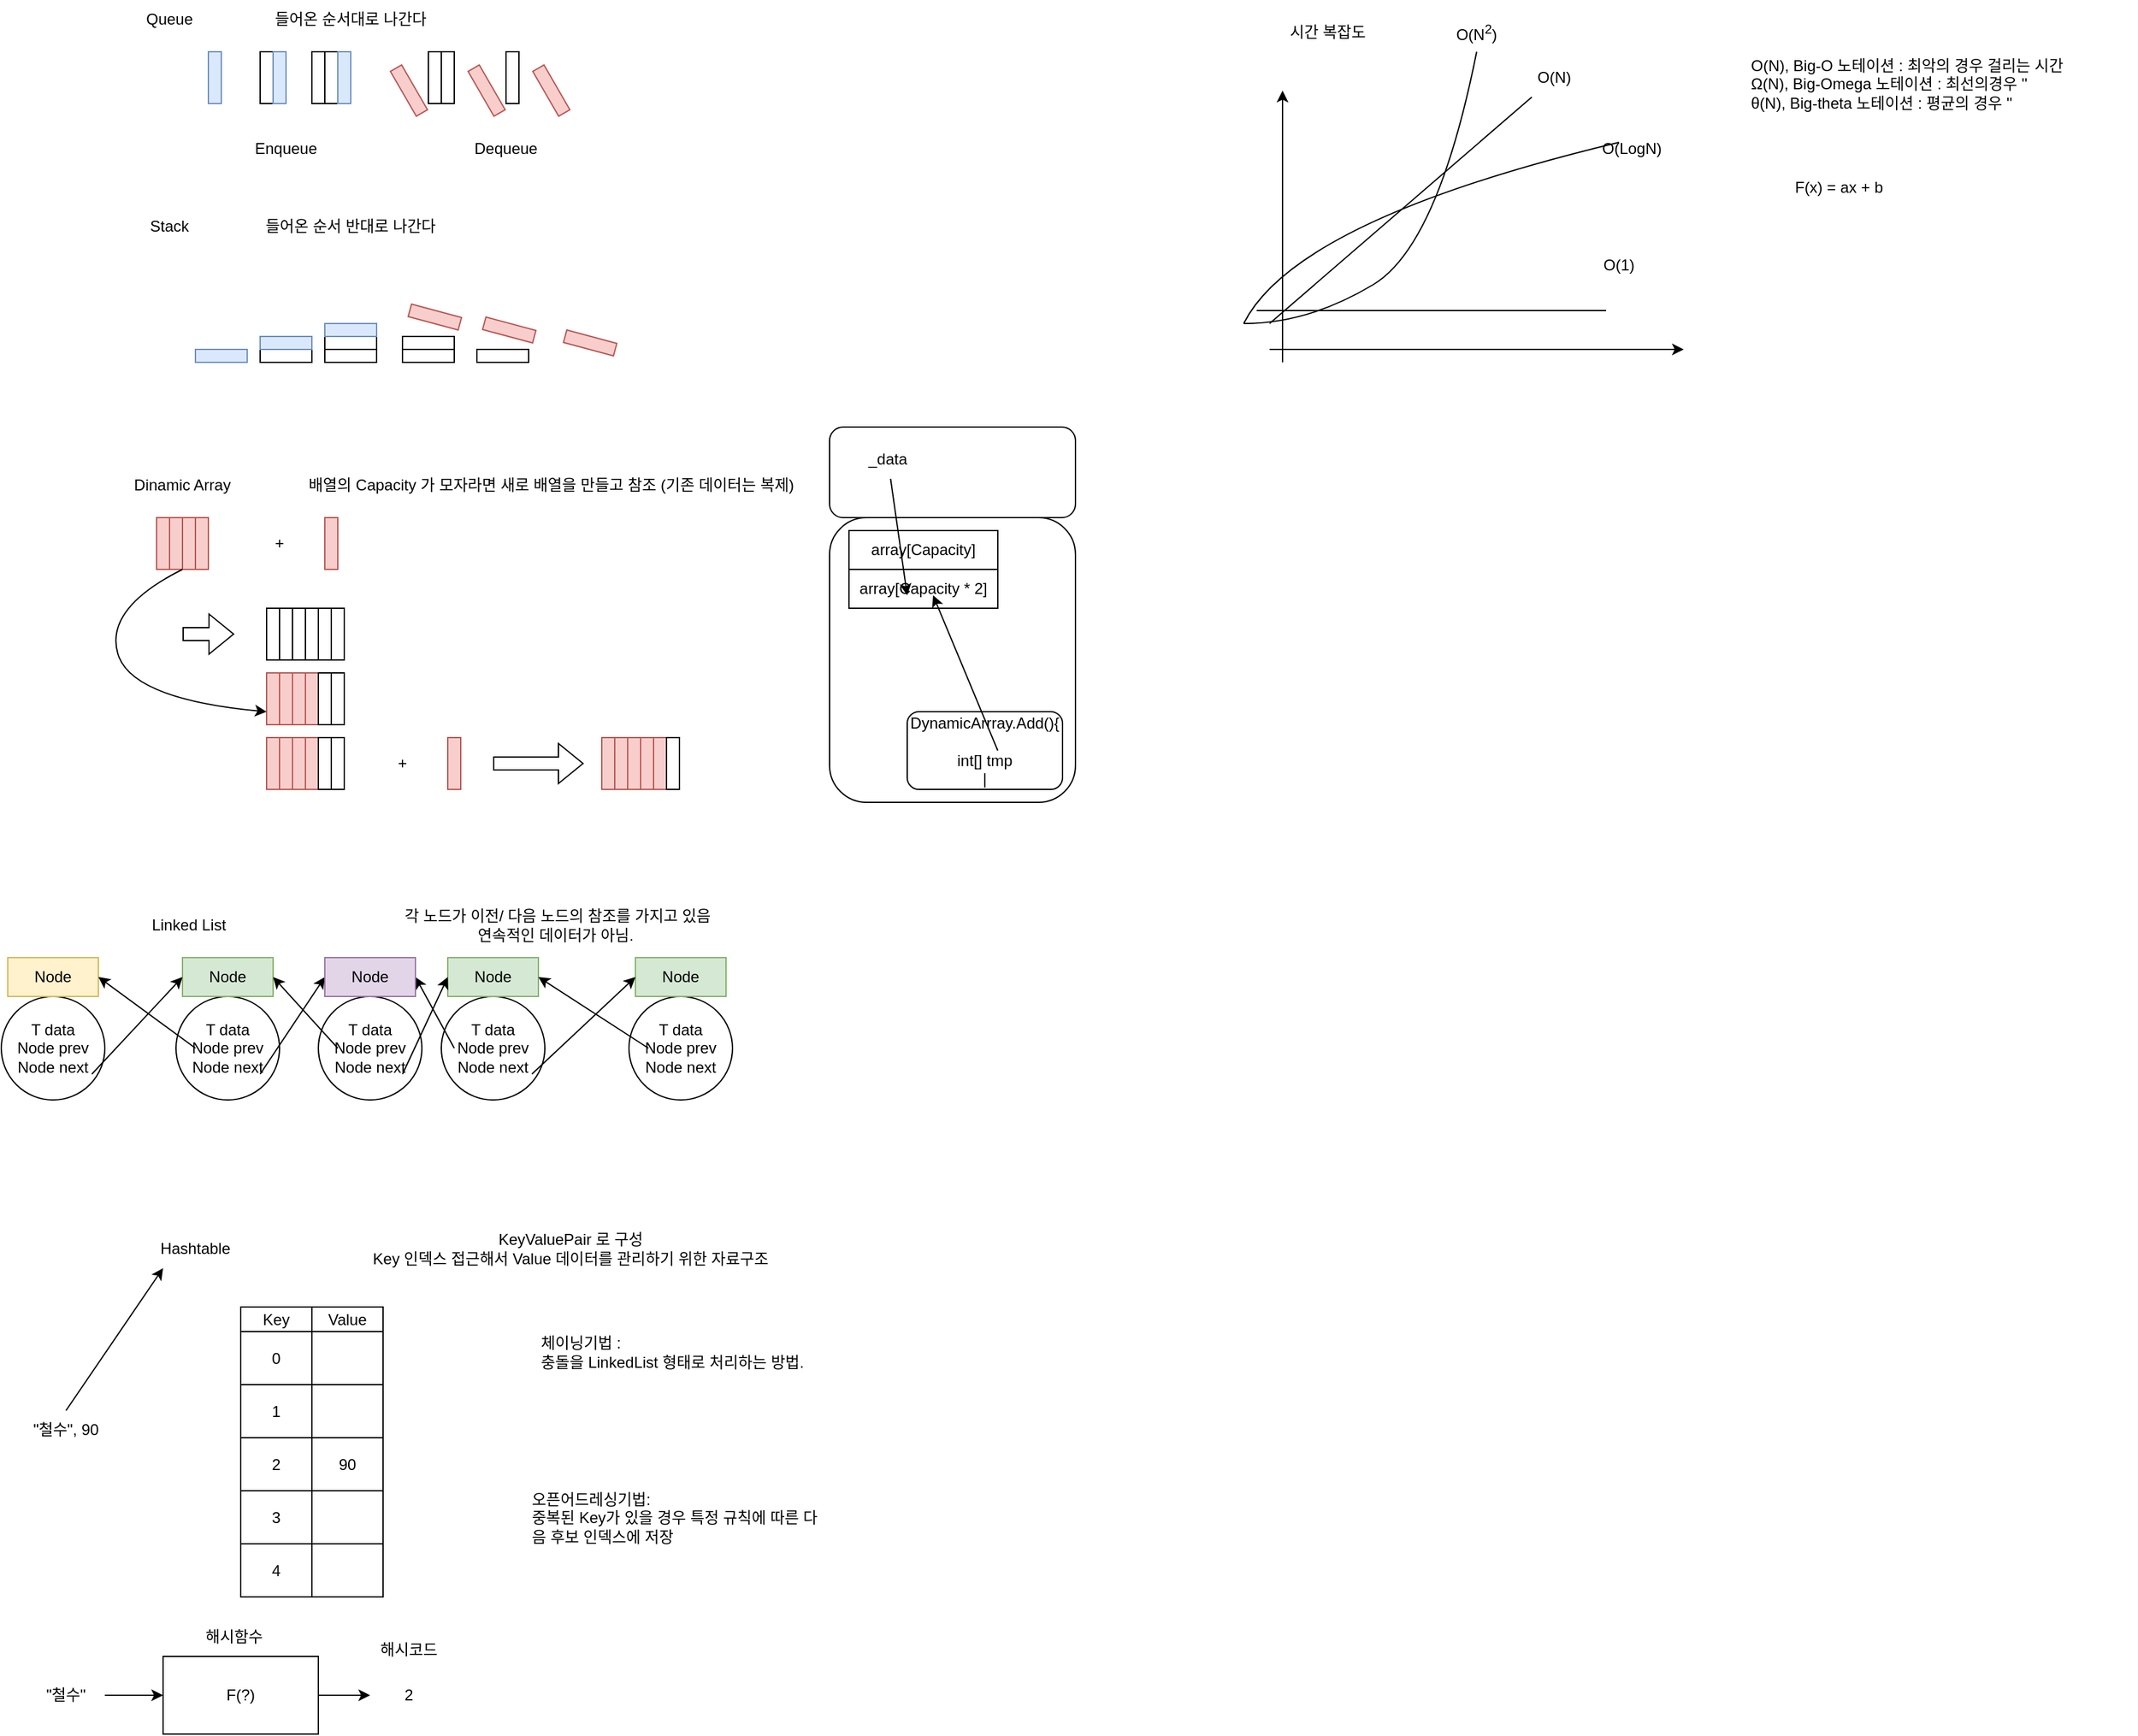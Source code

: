 <mxfile version="20.2.3" type="device"><diagram id="pZNja7qR88e2CWX6k8NI" name="페이지-1"><mxGraphModel dx="1865" dy="579" grid="1" gridSize="10" guides="1" tooltips="1" connect="1" arrows="1" fold="1" page="1" pageScale="1" pageWidth="827" pageHeight="1169" math="0" shadow="0"><root><mxCell id="0"/><mxCell id="1" parent="0"/><mxCell id="w8du2yBFXlJh64FfFCe2-1" value="" style="rounded=0;whiteSpace=wrap;html=1;fillColor=#dae8fc;strokeColor=#6c8ebf;" vertex="1" parent="1"><mxGeometry x="80" y="40" width="10" height="40" as="geometry"/></mxCell><mxCell id="w8du2yBFXlJh64FfFCe2-2" value="" style="rounded=0;whiteSpace=wrap;html=1;" vertex="1" parent="1"><mxGeometry x="120" y="40" width="10" height="40" as="geometry"/></mxCell><mxCell id="w8du2yBFXlJh64FfFCe2-3" value="" style="rounded=0;whiteSpace=wrap;html=1;fillColor=#dae8fc;strokeColor=#6c8ebf;" vertex="1" parent="1"><mxGeometry x="130" y="40" width="10" height="40" as="geometry"/></mxCell><mxCell id="w8du2yBFXlJh64FfFCe2-4" value="" style="rounded=0;whiteSpace=wrap;html=1;" vertex="1" parent="1"><mxGeometry x="160" y="40" width="10" height="40" as="geometry"/></mxCell><mxCell id="w8du2yBFXlJh64FfFCe2-5" value="" style="rounded=0;whiteSpace=wrap;html=1;" vertex="1" parent="1"><mxGeometry x="170" y="40" width="10" height="40" as="geometry"/></mxCell><mxCell id="w8du2yBFXlJh64FfFCe2-6" value="" style="rounded=0;whiteSpace=wrap;html=1;fillColor=#dae8fc;strokeColor=#6c8ebf;" vertex="1" parent="1"><mxGeometry x="180" y="40" width="10" height="40" as="geometry"/></mxCell><mxCell id="w8du2yBFXlJh64FfFCe2-7" value="Queue" style="text;html=1;strokeColor=none;fillColor=none;align=center;verticalAlign=middle;whiteSpace=wrap;rounded=0;" vertex="1" parent="1"><mxGeometry x="20" width="60" height="30" as="geometry"/></mxCell><mxCell id="w8du2yBFXlJh64FfFCe2-8" value="Enqueue" style="text;html=1;strokeColor=none;fillColor=none;align=center;verticalAlign=middle;whiteSpace=wrap;rounded=0;" vertex="1" parent="1"><mxGeometry x="110" y="100" width="60" height="30" as="geometry"/></mxCell><mxCell id="w8du2yBFXlJh64FfFCe2-9" value="Dequeue" style="text;html=1;strokeColor=none;fillColor=none;align=center;verticalAlign=middle;whiteSpace=wrap;rounded=0;" vertex="1" parent="1"><mxGeometry x="280" y="100" width="60" height="30" as="geometry"/></mxCell><mxCell id="w8du2yBFXlJh64FfFCe2-16" value="" style="rounded=0;whiteSpace=wrap;html=1;rotation=-30;fillColor=#f8cecc;strokeColor=#b85450;" vertex="1" parent="1"><mxGeometry x="230" y="50" width="10" height="40" as="geometry"/></mxCell><mxCell id="w8du2yBFXlJh64FfFCe2-17" value="" style="rounded=0;whiteSpace=wrap;html=1;" vertex="1" parent="1"><mxGeometry x="250" y="40" width="10" height="40" as="geometry"/></mxCell><mxCell id="w8du2yBFXlJh64FfFCe2-18" value="" style="rounded=0;whiteSpace=wrap;html=1;" vertex="1" parent="1"><mxGeometry x="260" y="40" width="10" height="40" as="geometry"/></mxCell><mxCell id="w8du2yBFXlJh64FfFCe2-21" value="" style="rounded=0;whiteSpace=wrap;html=1;" vertex="1" parent="1"><mxGeometry x="310" y="40" width="10" height="40" as="geometry"/></mxCell><mxCell id="w8du2yBFXlJh64FfFCe2-22" value="" style="rounded=0;whiteSpace=wrap;html=1;rotation=-30;fillColor=#f8cecc;strokeColor=#b85450;" vertex="1" parent="1"><mxGeometry x="290" y="50" width="10" height="40" as="geometry"/></mxCell><mxCell id="w8du2yBFXlJh64FfFCe2-23" value="" style="rounded=0;whiteSpace=wrap;html=1;rotation=-30;fillColor=#f8cecc;strokeColor=#b85450;" vertex="1" parent="1"><mxGeometry x="340" y="50" width="10" height="40" as="geometry"/></mxCell><mxCell id="w8du2yBFXlJh64FfFCe2-24" value="들어온 순서대로 나간다" style="text;html=1;strokeColor=none;fillColor=none;align=center;verticalAlign=middle;whiteSpace=wrap;rounded=0;" vertex="1" parent="1"><mxGeometry x="90" width="200" height="30" as="geometry"/></mxCell><mxCell id="w8du2yBFXlJh64FfFCe2-26" value="Stack" style="text;html=1;strokeColor=none;fillColor=none;align=center;verticalAlign=middle;whiteSpace=wrap;rounded=0;" vertex="1" parent="1"><mxGeometry x="20" y="160" width="60" height="30" as="geometry"/></mxCell><mxCell id="w8du2yBFXlJh64FfFCe2-27" value="들어온 순서 반대로 나간다" style="text;html=1;strokeColor=none;fillColor=none;align=center;verticalAlign=middle;whiteSpace=wrap;rounded=0;" vertex="1" parent="1"><mxGeometry x="90" y="160" width="200" height="30" as="geometry"/></mxCell><mxCell id="w8du2yBFXlJh64FfFCe2-28" value="" style="rounded=0;whiteSpace=wrap;html=1;fillColor=#dae8fc;strokeColor=#6c8ebf;" vertex="1" parent="1"><mxGeometry x="70" y="270" width="40" height="10" as="geometry"/></mxCell><mxCell id="w8du2yBFXlJh64FfFCe2-29" value="" style="rounded=0;whiteSpace=wrap;html=1;" vertex="1" parent="1"><mxGeometry x="120" y="270" width="40" height="10" as="geometry"/></mxCell><mxCell id="w8du2yBFXlJh64FfFCe2-30" value="" style="rounded=0;whiteSpace=wrap;html=1;fillColor=#dae8fc;strokeColor=#6c8ebf;" vertex="1" parent="1"><mxGeometry x="120" y="260" width="40" height="10" as="geometry"/></mxCell><mxCell id="w8du2yBFXlJh64FfFCe2-32" value="" style="rounded=0;whiteSpace=wrap;html=1;" vertex="1" parent="1"><mxGeometry x="170" y="270" width="40" height="10" as="geometry"/></mxCell><mxCell id="w8du2yBFXlJh64FfFCe2-33" value="" style="rounded=0;whiteSpace=wrap;html=1;" vertex="1" parent="1"><mxGeometry x="170" y="260" width="40" height="10" as="geometry"/></mxCell><mxCell id="w8du2yBFXlJh64FfFCe2-34" value="" style="rounded=0;whiteSpace=wrap;html=1;fillColor=#dae8fc;strokeColor=#6c8ebf;" vertex="1" parent="1"><mxGeometry x="170" y="250" width="40" height="10" as="geometry"/></mxCell><mxCell id="w8du2yBFXlJh64FfFCe2-35" value="" style="rounded=0;whiteSpace=wrap;html=1;" vertex="1" parent="1"><mxGeometry x="230" y="270" width="40" height="10" as="geometry"/></mxCell><mxCell id="w8du2yBFXlJh64FfFCe2-36" value="" style="rounded=0;whiteSpace=wrap;html=1;" vertex="1" parent="1"><mxGeometry x="230" y="260" width="40" height="10" as="geometry"/></mxCell><mxCell id="w8du2yBFXlJh64FfFCe2-37" value="" style="rounded=0;whiteSpace=wrap;html=1;fillColor=#f8cecc;strokeColor=#b85450;rotation=15;" vertex="1" parent="1"><mxGeometry x="235" y="240" width="40" height="10" as="geometry"/></mxCell><mxCell id="w8du2yBFXlJh64FfFCe2-38" value="" style="rounded=0;whiteSpace=wrap;html=1;" vertex="1" parent="1"><mxGeometry x="287.5" y="270" width="40" height="10" as="geometry"/></mxCell><mxCell id="w8du2yBFXlJh64FfFCe2-39" value="" style="rounded=0;whiteSpace=wrap;html=1;fillColor=#f8cecc;strokeColor=#b85450;rotation=15;" vertex="1" parent="1"><mxGeometry x="292.5" y="250" width="40" height="10" as="geometry"/></mxCell><mxCell id="w8du2yBFXlJh64FfFCe2-41" value="" style="rounded=0;whiteSpace=wrap;html=1;fillColor=#f8cecc;strokeColor=#b85450;rotation=15;" vertex="1" parent="1"><mxGeometry x="355" y="260" width="40" height="10" as="geometry"/></mxCell><mxCell id="w8du2yBFXlJh64FfFCe2-42" value="Dinamic Array" style="text;html=1;strokeColor=none;fillColor=none;align=center;verticalAlign=middle;whiteSpace=wrap;rounded=0;" vertex="1" parent="1"><mxGeometry x="10" y="360" width="100" height="30" as="geometry"/></mxCell><mxCell id="w8du2yBFXlJh64FfFCe2-43" value="배열의 Capacity 가 모자라면 새로 배열을 만들고 참조 (기존 데이터는 복제)" style="text;html=1;strokeColor=none;fillColor=none;align=center;verticalAlign=middle;whiteSpace=wrap;rounded=0;" vertex="1" parent="1"><mxGeometry x="120" y="360" width="450" height="30" as="geometry"/></mxCell><mxCell id="w8du2yBFXlJh64FfFCe2-44" value="" style="rounded=0;whiteSpace=wrap;html=1;fillColor=#f8cecc;strokeColor=#b85450;" vertex="1" parent="1"><mxGeometry x="40" y="400" width="10" height="40" as="geometry"/></mxCell><mxCell id="w8du2yBFXlJh64FfFCe2-45" value="" style="rounded=0;whiteSpace=wrap;html=1;fillColor=#f8cecc;strokeColor=#b85450;" vertex="1" parent="1"><mxGeometry x="50" y="400" width="10" height="40" as="geometry"/></mxCell><mxCell id="w8du2yBFXlJh64FfFCe2-46" value="" style="rounded=0;whiteSpace=wrap;html=1;fillColor=#f8cecc;strokeColor=#b85450;" vertex="1" parent="1"><mxGeometry x="60" y="400" width="10" height="40" as="geometry"/></mxCell><mxCell id="w8du2yBFXlJh64FfFCe2-47" value="" style="rounded=0;whiteSpace=wrap;html=1;fillColor=#f8cecc;strokeColor=#b85450;" vertex="1" parent="1"><mxGeometry x="70" y="400" width="10" height="40" as="geometry"/></mxCell><mxCell id="w8du2yBFXlJh64FfFCe2-48" value="+" style="text;html=1;strokeColor=none;fillColor=none;align=center;verticalAlign=middle;whiteSpace=wrap;rounded=0;" vertex="1" parent="1"><mxGeometry x="105" y="405" width="60" height="30" as="geometry"/></mxCell><mxCell id="w8du2yBFXlJh64FfFCe2-49" value="" style="rounded=0;whiteSpace=wrap;html=1;fillColor=#f8cecc;strokeColor=#b85450;" vertex="1" parent="1"><mxGeometry x="170" y="400" width="10" height="40" as="geometry"/></mxCell><mxCell id="w8du2yBFXlJh64FfFCe2-50" value="" style="shape=flexArrow;endArrow=classic;html=1;rounded=0;" edge="1" parent="1"><mxGeometry width="50" height="50" relative="1" as="geometry"><mxPoint x="60" y="490" as="sourcePoint"/><mxPoint x="100" y="490" as="targetPoint"/></mxGeometry></mxCell><mxCell id="w8du2yBFXlJh64FfFCe2-51" value="" style="rounded=0;whiteSpace=wrap;html=1;" vertex="1" parent="1"><mxGeometry x="125" y="470" width="10" height="40" as="geometry"/></mxCell><mxCell id="w8du2yBFXlJh64FfFCe2-52" value="" style="rounded=0;whiteSpace=wrap;html=1;" vertex="1" parent="1"><mxGeometry x="135" y="470" width="10" height="40" as="geometry"/></mxCell><mxCell id="w8du2yBFXlJh64FfFCe2-53" value="" style="rounded=0;whiteSpace=wrap;html=1;" vertex="1" parent="1"><mxGeometry x="145" y="470" width="10" height="40" as="geometry"/></mxCell><mxCell id="w8du2yBFXlJh64FfFCe2-54" value="" style="rounded=0;whiteSpace=wrap;html=1;" vertex="1" parent="1"><mxGeometry x="155" y="470" width="10" height="40" as="geometry"/></mxCell><mxCell id="w8du2yBFXlJh64FfFCe2-55" value="" style="rounded=0;whiteSpace=wrap;html=1;" vertex="1" parent="1"><mxGeometry x="165" y="470" width="10" height="40" as="geometry"/></mxCell><mxCell id="w8du2yBFXlJh64FfFCe2-56" value="" style="rounded=0;whiteSpace=wrap;html=1;" vertex="1" parent="1"><mxGeometry x="175" y="470" width="10" height="40" as="geometry"/></mxCell><mxCell id="w8du2yBFXlJh64FfFCe2-57" value="" style="rounded=0;whiteSpace=wrap;html=1;fillColor=#f8cecc;strokeColor=#b85450;" vertex="1" parent="1"><mxGeometry x="125" y="520" width="10" height="40" as="geometry"/></mxCell><mxCell id="w8du2yBFXlJh64FfFCe2-58" value="" style="rounded=0;whiteSpace=wrap;html=1;fillColor=#f8cecc;strokeColor=#b85450;" vertex="1" parent="1"><mxGeometry x="135" y="520" width="10" height="40" as="geometry"/></mxCell><mxCell id="w8du2yBFXlJh64FfFCe2-59" value="" style="rounded=0;whiteSpace=wrap;html=1;fillColor=#f8cecc;strokeColor=#b85450;" vertex="1" parent="1"><mxGeometry x="145" y="520" width="10" height="40" as="geometry"/></mxCell><mxCell id="w8du2yBFXlJh64FfFCe2-60" value="" style="rounded=0;whiteSpace=wrap;html=1;fillColor=#f8cecc;strokeColor=#b85450;" vertex="1" parent="1"><mxGeometry x="155" y="520" width="10" height="40" as="geometry"/></mxCell><mxCell id="w8du2yBFXlJh64FfFCe2-61" value="" style="rounded=0;whiteSpace=wrap;html=1;" vertex="1" parent="1"><mxGeometry x="165" y="520" width="10" height="40" as="geometry"/></mxCell><mxCell id="w8du2yBFXlJh64FfFCe2-62" value="" style="rounded=0;whiteSpace=wrap;html=1;" vertex="1" parent="1"><mxGeometry x="175" y="520" width="10" height="40" as="geometry"/></mxCell><mxCell id="w8du2yBFXlJh64FfFCe2-63" value="" style="curved=1;endArrow=classic;html=1;rounded=0;exitX=0;exitY=1;exitDx=0;exitDy=0;entryX=0;entryY=0.75;entryDx=0;entryDy=0;" edge="1" parent="1" source="w8du2yBFXlJh64FfFCe2-46" target="w8du2yBFXlJh64FfFCe2-57"><mxGeometry width="50" height="50" relative="1" as="geometry"><mxPoint x="380" y="450" as="sourcePoint"/><mxPoint x="430" y="400" as="targetPoint"/><Array as="points"><mxPoint y="470"/><mxPoint x="20" y="540"/></Array></mxGeometry></mxCell><mxCell id="w8du2yBFXlJh64FfFCe2-64" value="" style="rounded=0;whiteSpace=wrap;html=1;fillColor=#f8cecc;strokeColor=#b85450;" vertex="1" parent="1"><mxGeometry x="125" y="570" width="10" height="40" as="geometry"/></mxCell><mxCell id="w8du2yBFXlJh64FfFCe2-65" value="" style="rounded=0;whiteSpace=wrap;html=1;fillColor=#f8cecc;strokeColor=#b85450;" vertex="1" parent="1"><mxGeometry x="135" y="570" width="10" height="40" as="geometry"/></mxCell><mxCell id="w8du2yBFXlJh64FfFCe2-66" value="" style="rounded=0;whiteSpace=wrap;html=1;fillColor=#f8cecc;strokeColor=#b85450;" vertex="1" parent="1"><mxGeometry x="145" y="570" width="10" height="40" as="geometry"/></mxCell><mxCell id="w8du2yBFXlJh64FfFCe2-67" value="" style="rounded=0;whiteSpace=wrap;html=1;fillColor=#f8cecc;strokeColor=#b85450;" vertex="1" parent="1"><mxGeometry x="155" y="570" width="10" height="40" as="geometry"/></mxCell><mxCell id="w8du2yBFXlJh64FfFCe2-68" value="" style="rounded=0;whiteSpace=wrap;html=1;" vertex="1" parent="1"><mxGeometry x="165" y="570" width="10" height="40" as="geometry"/></mxCell><mxCell id="w8du2yBFXlJh64FfFCe2-69" value="" style="rounded=0;whiteSpace=wrap;html=1;" vertex="1" parent="1"><mxGeometry x="175" y="570" width="10" height="40" as="geometry"/></mxCell><mxCell id="w8du2yBFXlJh64FfFCe2-71" value="+" style="text;html=1;strokeColor=none;fillColor=none;align=center;verticalAlign=middle;whiteSpace=wrap;rounded=0;" vertex="1" parent="1"><mxGeometry x="200" y="575" width="60" height="30" as="geometry"/></mxCell><mxCell id="w8du2yBFXlJh64FfFCe2-72" value="" style="rounded=0;whiteSpace=wrap;html=1;fillColor=#f8cecc;strokeColor=#b85450;" vertex="1" parent="1"><mxGeometry x="265" y="570" width="10" height="40" as="geometry"/></mxCell><mxCell id="w8du2yBFXlJh64FfFCe2-74" value="" style="shape=flexArrow;endArrow=classic;html=1;rounded=0;" edge="1" parent="1"><mxGeometry width="50" height="50" relative="1" as="geometry"><mxPoint x="300" y="590" as="sourcePoint"/><mxPoint x="370" y="590" as="targetPoint"/></mxGeometry></mxCell><mxCell id="w8du2yBFXlJh64FfFCe2-75" value="" style="rounded=0;whiteSpace=wrap;html=1;fillColor=#f8cecc;strokeColor=#b85450;" vertex="1" parent="1"><mxGeometry x="384" y="570" width="10" height="40" as="geometry"/></mxCell><mxCell id="w8du2yBFXlJh64FfFCe2-76" value="" style="rounded=0;whiteSpace=wrap;html=1;fillColor=#f8cecc;strokeColor=#b85450;" vertex="1" parent="1"><mxGeometry x="394" y="570" width="10" height="40" as="geometry"/></mxCell><mxCell id="w8du2yBFXlJh64FfFCe2-77" value="" style="rounded=0;whiteSpace=wrap;html=1;fillColor=#f8cecc;strokeColor=#b85450;" vertex="1" parent="1"><mxGeometry x="404" y="570" width="10" height="40" as="geometry"/></mxCell><mxCell id="w8du2yBFXlJh64FfFCe2-78" value="" style="rounded=0;whiteSpace=wrap;html=1;fillColor=#f8cecc;strokeColor=#b85450;" vertex="1" parent="1"><mxGeometry x="414" y="570" width="10" height="40" as="geometry"/></mxCell><mxCell id="w8du2yBFXlJh64FfFCe2-79" value="" style="rounded=0;whiteSpace=wrap;html=1;fillColor=#f8cecc;strokeColor=#b85450;" vertex="1" parent="1"><mxGeometry x="424" y="570" width="10" height="40" as="geometry"/></mxCell><mxCell id="w8du2yBFXlJh64FfFCe2-80" value="" style="rounded=0;whiteSpace=wrap;html=1;" vertex="1" parent="1"><mxGeometry x="434" y="570" width="10" height="40" as="geometry"/></mxCell><mxCell id="w8du2yBFXlJh64FfFCe2-81" value="Linked List" style="text;html=1;strokeColor=none;fillColor=none;align=center;verticalAlign=middle;whiteSpace=wrap;rounded=0;" vertex="1" parent="1"><mxGeometry x="15" y="700" width="100" height="30" as="geometry"/></mxCell><mxCell id="w8du2yBFXlJh64FfFCe2-82" value="각 노드가 이전/ 다음 노드의 참조를 가지고 있음&lt;br&gt;연속적인 데이터가 아님.&amp;nbsp;" style="text;html=1;strokeColor=none;fillColor=none;align=center;verticalAlign=middle;whiteSpace=wrap;rounded=0;" vertex="1" parent="1"><mxGeometry x="125" y="700" width="450" height="30" as="geometry"/></mxCell><mxCell id="w8du2yBFXlJh64FfFCe2-83" value="T data&lt;br&gt;Node prev&lt;br&gt;Node next" style="ellipse;whiteSpace=wrap;html=1;aspect=fixed;" vertex="1" parent="1"><mxGeometry x="55" y="770" width="80" height="80" as="geometry"/></mxCell><mxCell id="w8du2yBFXlJh64FfFCe2-84" value="Node" style="rounded=0;whiteSpace=wrap;html=1;fillColor=#d5e8d4;strokeColor=#82b366;" vertex="1" parent="1"><mxGeometry x="60" y="740" width="70" height="30" as="geometry"/></mxCell><mxCell id="w8du2yBFXlJh64FfFCe2-85" value="T data&lt;br&gt;Node prev&lt;br&gt;Node next" style="ellipse;whiteSpace=wrap;html=1;aspect=fixed;" vertex="1" parent="1"><mxGeometry x="260" y="770" width="80" height="80" as="geometry"/></mxCell><mxCell id="w8du2yBFXlJh64FfFCe2-86" value="Node" style="rounded=0;whiteSpace=wrap;html=1;fillColor=#d5e8d4;strokeColor=#82b366;" vertex="1" parent="1"><mxGeometry x="265" y="740" width="70" height="30" as="geometry"/></mxCell><mxCell id="w8du2yBFXlJh64FfFCe2-87" value="T data&lt;br&gt;Node prev&lt;br&gt;Node next" style="ellipse;whiteSpace=wrap;html=1;aspect=fixed;" vertex="1" parent="1"><mxGeometry x="405" y="770" width="80" height="80" as="geometry"/></mxCell><mxCell id="w8du2yBFXlJh64FfFCe2-88" value="Node" style="rounded=0;whiteSpace=wrap;html=1;fillColor=#d5e8d4;strokeColor=#82b366;" vertex="1" parent="1"><mxGeometry x="410" y="740" width="70" height="30" as="geometry"/></mxCell><mxCell id="w8du2yBFXlJh64FfFCe2-89" value="" style="endArrow=classic;html=1;rounded=0;exitX=0.813;exitY=0.75;exitDx=0;exitDy=0;exitPerimeter=0;entryX=0;entryY=0.5;entryDx=0;entryDy=0;" edge="1" parent="1" source="w8du2yBFXlJh64FfFCe2-83" target="w8du2yBFXlJh64FfFCe2-133"><mxGeometry width="50" height="50" relative="1" as="geometry"><mxPoint x="390" y="830" as="sourcePoint"/><mxPoint x="440" y="780" as="targetPoint"/></mxGeometry></mxCell><mxCell id="w8du2yBFXlJh64FfFCe2-90" value="" style="endArrow=classic;html=1;rounded=0;exitX=0.125;exitY=0.5;exitDx=0;exitDy=0;exitPerimeter=0;entryX=1;entryY=0.5;entryDx=0;entryDy=0;" edge="1" parent="1" source="w8du2yBFXlJh64FfFCe2-85" target="w8du2yBFXlJh64FfFCe2-133"><mxGeometry width="50" height="50" relative="1" as="geometry"><mxPoint x="130.04" y="840" as="sourcePoint"/><mxPoint x="205" y="765" as="targetPoint"/></mxGeometry></mxCell><mxCell id="w8du2yBFXlJh64FfFCe2-91" value="" style="endArrow=classic;html=1;rounded=0;exitX=0.188;exitY=0.5;exitDx=0;exitDy=0;exitPerimeter=0;entryX=1;entryY=0.5;entryDx=0;entryDy=0;" edge="1" parent="1" source="w8du2yBFXlJh64FfFCe2-87" target="w8du2yBFXlJh64FfFCe2-86"><mxGeometry width="50" height="50" relative="1" as="geometry"><mxPoint x="280" y="820" as="sourcePoint"/><mxPoint x="210" y="765" as="targetPoint"/></mxGeometry></mxCell><mxCell id="w8du2yBFXlJh64FfFCe2-92" value="" style="endArrow=classic;html=1;rounded=0;exitX=0.875;exitY=0.75;exitDx=0;exitDy=0;exitPerimeter=0;entryX=0;entryY=0.5;entryDx=0;entryDy=0;" edge="1" parent="1" source="w8du2yBFXlJh64FfFCe2-85" target="w8du2yBFXlJh64FfFCe2-88"><mxGeometry width="50" height="50" relative="1" as="geometry"><mxPoint x="200.04" y="840" as="sourcePoint"/><mxPoint x="275" y="765" as="targetPoint"/></mxGeometry></mxCell><mxCell id="w8du2yBFXlJh64FfFCe2-93" value="Hashtable" style="text;html=1;strokeColor=none;fillColor=none;align=center;verticalAlign=middle;whiteSpace=wrap;rounded=0;" vertex="1" parent="1"><mxGeometry x="20" y="950" width="100" height="30" as="geometry"/></mxCell><mxCell id="w8du2yBFXlJh64FfFCe2-94" value="KeyValuePair 로 구성&lt;br&gt;Key 인덱스 접근해서 Value 데이터를 관리하기 위한 자료구조" style="text;html=1;strokeColor=none;fillColor=none;align=center;verticalAlign=middle;whiteSpace=wrap;rounded=0;" vertex="1" parent="1"><mxGeometry x="135" y="950" width="450" height="30" as="geometry"/></mxCell><mxCell id="w8du2yBFXlJh64FfFCe2-95" value="0" style="rounded=0;whiteSpace=wrap;html=1;" vertex="1" parent="1"><mxGeometry x="105" y="1029" width="55" height="41" as="geometry"/></mxCell><mxCell id="w8du2yBFXlJh64FfFCe2-96" value="" style="rounded=0;whiteSpace=wrap;html=1;" vertex="1" parent="1"><mxGeometry x="160" y="1029" width="55" height="41" as="geometry"/></mxCell><mxCell id="w8du2yBFXlJh64FfFCe2-97" value="Key" style="rounded=0;whiteSpace=wrap;html=1;" vertex="1" parent="1"><mxGeometry x="105" y="1010" width="55" height="19" as="geometry"/></mxCell><mxCell id="w8du2yBFXlJh64FfFCe2-98" value="Value" style="rounded=0;whiteSpace=wrap;html=1;" vertex="1" parent="1"><mxGeometry x="160" y="1010" width="55" height="19" as="geometry"/></mxCell><mxCell id="w8du2yBFXlJh64FfFCe2-100" value="1" style="rounded=0;whiteSpace=wrap;html=1;" vertex="1" parent="1"><mxGeometry x="105" y="1070" width="55" height="41" as="geometry"/></mxCell><mxCell id="w8du2yBFXlJh64FfFCe2-101" value="" style="rounded=0;whiteSpace=wrap;html=1;" vertex="1" parent="1"><mxGeometry x="160" y="1070" width="55" height="41" as="geometry"/></mxCell><mxCell id="w8du2yBFXlJh64FfFCe2-102" value="2" style="rounded=0;whiteSpace=wrap;html=1;" vertex="1" parent="1"><mxGeometry x="105" y="1111" width="55" height="41" as="geometry"/></mxCell><mxCell id="w8du2yBFXlJh64FfFCe2-103" value="90" style="rounded=0;whiteSpace=wrap;html=1;" vertex="1" parent="1"><mxGeometry x="160" y="1111" width="55" height="41" as="geometry"/></mxCell><mxCell id="w8du2yBFXlJh64FfFCe2-104" value="3" style="rounded=0;whiteSpace=wrap;html=1;" vertex="1" parent="1"><mxGeometry x="105" y="1152" width="55" height="41" as="geometry"/></mxCell><mxCell id="w8du2yBFXlJh64FfFCe2-105" value="" style="rounded=0;whiteSpace=wrap;html=1;" vertex="1" parent="1"><mxGeometry x="160" y="1152" width="55" height="41" as="geometry"/></mxCell><mxCell id="w8du2yBFXlJh64FfFCe2-106" value="4" style="rounded=0;whiteSpace=wrap;html=1;" vertex="1" parent="1"><mxGeometry x="105" y="1193" width="55" height="41" as="geometry"/></mxCell><mxCell id="w8du2yBFXlJh64FfFCe2-107" value="" style="rounded=0;whiteSpace=wrap;html=1;" vertex="1" parent="1"><mxGeometry x="160" y="1193" width="55" height="41" as="geometry"/></mxCell><mxCell id="w8du2yBFXlJh64FfFCe2-108" value="&quot;철수&quot;, 90" style="text;html=1;strokeColor=none;fillColor=none;align=center;verticalAlign=middle;whiteSpace=wrap;rounded=0;" vertex="1" parent="1"><mxGeometry x="-60" y="1090" width="60" height="30" as="geometry"/></mxCell><mxCell id="w8du2yBFXlJh64FfFCe2-112" value="" style="endArrow=classic;html=1;rounded=0;exitX=0.5;exitY=0;exitDx=0;exitDy=0;entryX=0.25;entryY=1;entryDx=0;entryDy=0;" edge="1" parent="1" source="w8du2yBFXlJh64FfFCe2-108" target="w8du2yBFXlJh64FfFCe2-93"><mxGeometry width="50" height="50" relative="1" as="geometry"><mxPoint x="360" y="1060" as="sourcePoint"/><mxPoint x="410" y="1010" as="targetPoint"/></mxGeometry></mxCell><mxCell id="w8du2yBFXlJh64FfFCe2-117" value="" style="edgeStyle=orthogonalEdgeStyle;rounded=0;orthogonalLoop=1;jettySize=auto;html=1;" edge="1" parent="1" source="w8du2yBFXlJh64FfFCe2-113" target="w8du2yBFXlJh64FfFCe2-116"><mxGeometry relative="1" as="geometry"/></mxCell><mxCell id="w8du2yBFXlJh64FfFCe2-113" value="F(?)" style="rounded=0;whiteSpace=wrap;html=1;" vertex="1" parent="1"><mxGeometry x="45" y="1280" width="120" height="60" as="geometry"/></mxCell><mxCell id="w8du2yBFXlJh64FfFCe2-115" value="" style="edgeStyle=orthogonalEdgeStyle;rounded=0;orthogonalLoop=1;jettySize=auto;html=1;" edge="1" parent="1" source="w8du2yBFXlJh64FfFCe2-114" target="w8du2yBFXlJh64FfFCe2-113"><mxGeometry relative="1" as="geometry"/></mxCell><mxCell id="w8du2yBFXlJh64FfFCe2-114" value="&quot;철수&quot;" style="text;html=1;strokeColor=none;fillColor=none;align=center;verticalAlign=middle;whiteSpace=wrap;rounded=0;" vertex="1" parent="1"><mxGeometry x="-60" y="1295" width="60" height="30" as="geometry"/></mxCell><mxCell id="w8du2yBFXlJh64FfFCe2-116" value="2" style="text;html=1;strokeColor=none;fillColor=none;align=center;verticalAlign=middle;whiteSpace=wrap;rounded=0;" vertex="1" parent="1"><mxGeometry x="205" y="1295" width="60" height="30" as="geometry"/></mxCell><mxCell id="w8du2yBFXlJh64FfFCe2-118" value="해시함수" style="text;html=1;strokeColor=none;fillColor=none;align=center;verticalAlign=middle;whiteSpace=wrap;rounded=0;" vertex="1" parent="1"><mxGeometry x="70" y="1250" width="60" height="30" as="geometry"/></mxCell><mxCell id="w8du2yBFXlJh64FfFCe2-119" value="해시코드" style="text;html=1;strokeColor=none;fillColor=none;align=center;verticalAlign=middle;whiteSpace=wrap;rounded=0;" vertex="1" parent="1"><mxGeometry x="205" y="1260" width="60" height="30" as="geometry"/></mxCell><mxCell id="w8du2yBFXlJh64FfFCe2-120" value="" style="rounded=1;whiteSpace=wrap;html=1;" vertex="1" parent="1"><mxGeometry x="560" y="400" width="190" height="220" as="geometry"/></mxCell><mxCell id="w8du2yBFXlJh64FfFCe2-121" value="array[Capacity]" style="rounded=0;whiteSpace=wrap;html=1;" vertex="1" parent="1"><mxGeometry x="575" y="410" width="115" height="30" as="geometry"/></mxCell><mxCell id="w8du2yBFXlJh64FfFCe2-122" value="DynamicArrray.Add(){&lt;br&gt;&lt;br&gt;int[] tmp&lt;br&gt;|" style="rounded=1;whiteSpace=wrap;html=1;" vertex="1" parent="1"><mxGeometry x="620" y="550" width="120" height="60" as="geometry"/></mxCell><mxCell id="w8du2yBFXlJh64FfFCe2-123" value="array[Capacity * 2]" style="rounded=0;whiteSpace=wrap;html=1;" vertex="1" parent="1"><mxGeometry x="575" y="440" width="115" height="30" as="geometry"/></mxCell><mxCell id="w8du2yBFXlJh64FfFCe2-124" value="" style="endArrow=classic;html=1;rounded=0;entryX=0.565;entryY=0.667;entryDx=0;entryDy=0;exitX=0.583;exitY=0.5;exitDx=0;exitDy=0;exitPerimeter=0;entryPerimeter=0;" edge="1" parent="1" source="w8du2yBFXlJh64FfFCe2-122" target="w8du2yBFXlJh64FfFCe2-123"><mxGeometry width="50" height="50" relative="1" as="geometry"><mxPoint x="670" y="630" as="sourcePoint"/><mxPoint x="720" y="580" as="targetPoint"/></mxGeometry></mxCell><mxCell id="w8du2yBFXlJh64FfFCe2-125" value="" style="rounded=1;whiteSpace=wrap;html=1;" vertex="1" parent="1"><mxGeometry x="560" y="330" width="190" height="70" as="geometry"/></mxCell><mxCell id="w8du2yBFXlJh64FfFCe2-126" value="_data" style="text;html=1;strokeColor=none;fillColor=none;align=center;verticalAlign=middle;whiteSpace=wrap;rounded=0;" vertex="1" parent="1"><mxGeometry x="575" y="340" width="60" height="30" as="geometry"/></mxCell><mxCell id="w8du2yBFXlJh64FfFCe2-127" value="" style="endArrow=classic;html=1;rounded=0;entryX=0.391;entryY=0.667;entryDx=0;entryDy=0;entryPerimeter=0;" edge="1" parent="1" source="w8du2yBFXlJh64FfFCe2-126" target="w8du2yBFXlJh64FfFCe2-123"><mxGeometry width="50" height="50" relative="1" as="geometry"><mxPoint x="670" y="600" as="sourcePoint"/><mxPoint x="720" y="550" as="targetPoint"/></mxGeometry></mxCell><mxCell id="w8du2yBFXlJh64FfFCe2-128" value="T data&lt;br&gt;Node prev&lt;br&gt;Node next" style="ellipse;whiteSpace=wrap;html=1;aspect=fixed;" vertex="1" parent="1"><mxGeometry x="-80" y="770" width="80" height="80" as="geometry"/></mxCell><mxCell id="w8du2yBFXlJh64FfFCe2-129" value="Node" style="rounded=0;whiteSpace=wrap;html=1;fillColor=#fff2cc;strokeColor=#d6b656;" vertex="1" parent="1"><mxGeometry x="-75" y="740" width="70" height="30" as="geometry"/></mxCell><mxCell id="w8du2yBFXlJh64FfFCe2-130" value="" style="endArrow=classic;html=1;rounded=0;exitX=0.875;exitY=0.75;exitDx=0;exitDy=0;exitPerimeter=0;entryX=0;entryY=0.5;entryDx=0;entryDy=0;" edge="1" parent="1" source="w8du2yBFXlJh64FfFCe2-128" target="w8du2yBFXlJh64FfFCe2-84"><mxGeometry width="50" height="50" relative="1" as="geometry"><mxPoint x="320" y="850" as="sourcePoint"/><mxPoint x="370" y="800" as="targetPoint"/></mxGeometry></mxCell><mxCell id="w8du2yBFXlJh64FfFCe2-131" value="" style="endArrow=classic;html=1;rounded=0;exitX=0.188;exitY=0.5;exitDx=0;exitDy=0;exitPerimeter=0;entryX=1;entryY=0.5;entryDx=0;entryDy=0;" edge="1" parent="1" source="w8du2yBFXlJh64FfFCe2-83" target="w8du2yBFXlJh64FfFCe2-129"><mxGeometry width="50" height="50" relative="1" as="geometry"><mxPoint x="320" y="850" as="sourcePoint"/><mxPoint x="370" y="800" as="targetPoint"/></mxGeometry></mxCell><mxCell id="w8du2yBFXlJh64FfFCe2-132" value="T data&lt;br&gt;Node prev&lt;br&gt;Node next" style="ellipse;whiteSpace=wrap;html=1;aspect=fixed;" vertex="1" parent="1"><mxGeometry x="165" y="770" width="80" height="80" as="geometry"/></mxCell><mxCell id="w8du2yBFXlJh64FfFCe2-133" value="Node" style="rounded=0;whiteSpace=wrap;html=1;fillColor=#e1d5e7;strokeColor=#9673a6;" vertex="1" parent="1"><mxGeometry x="170" y="740" width="70" height="30" as="geometry"/></mxCell><mxCell id="w8du2yBFXlJh64FfFCe2-134" value="" style="endArrow=classic;html=1;rounded=0;exitX=0.188;exitY=0.5;exitDx=0;exitDy=0;exitPerimeter=0;entryX=1;entryY=0.5;entryDx=0;entryDy=0;" edge="1" parent="1" source="w8du2yBFXlJh64FfFCe2-132" target="w8du2yBFXlJh64FfFCe2-84"><mxGeometry width="50" height="50" relative="1" as="geometry"><mxPoint x="320" y="920" as="sourcePoint"/><mxPoint x="370" y="870" as="targetPoint"/></mxGeometry></mxCell><mxCell id="w8du2yBFXlJh64FfFCe2-135" value="" style="endArrow=classic;html=1;rounded=0;exitX=0.813;exitY=0.75;exitDx=0;exitDy=0;exitPerimeter=0;entryX=0;entryY=0.5;entryDx=0;entryDy=0;" edge="1" parent="1" source="w8du2yBFXlJh64FfFCe2-132" target="w8du2yBFXlJh64FfFCe2-86"><mxGeometry width="50" height="50" relative="1" as="geometry"><mxPoint x="190.04" y="920" as="sourcePoint"/><mxPoint x="140" y="765" as="targetPoint"/></mxGeometry></mxCell><mxCell id="w8du2yBFXlJh64FfFCe2-137" value="체이닝기법 :&amp;nbsp;&lt;br&gt;&lt;div style=&quot;&quot;&gt;&lt;span style=&quot;background-color: initial;&quot;&gt;충돌을 LinkedList 형태로 처리하는 방법.&lt;/span&gt;&lt;/div&gt;" style="text;html=1;strokeColor=none;fillColor=none;align=left;verticalAlign=middle;whiteSpace=wrap;rounded=0;" vertex="1" parent="1"><mxGeometry x="335" y="999" width="225" height="91" as="geometry"/></mxCell><mxCell id="w8du2yBFXlJh64FfFCe2-138" value="오픈어드레싱기법:&amp;nbsp;&lt;br&gt;중복된 Key가 있을 경우 특정 규칙에 따른 다음 후보 인덱스에 저장" style="text;html=1;strokeColor=none;fillColor=none;align=left;verticalAlign=middle;whiteSpace=wrap;rounded=0;" vertex="1" parent="1"><mxGeometry x="327.5" y="1127" width="225" height="91" as="geometry"/></mxCell><mxCell id="w8du2yBFXlJh64FfFCe2-139" value="" style="endArrow=classic;html=1;rounded=0;" edge="1" parent="1"><mxGeometry width="50" height="50" relative="1" as="geometry"><mxPoint x="900" y="270" as="sourcePoint"/><mxPoint x="1220" y="270" as="targetPoint"/></mxGeometry></mxCell><mxCell id="w8du2yBFXlJh64FfFCe2-140" value="" style="endArrow=classic;html=1;rounded=0;" edge="1" parent="1"><mxGeometry width="50" height="50" relative="1" as="geometry"><mxPoint x="910" y="280" as="sourcePoint"/><mxPoint x="910" y="70" as="targetPoint"/></mxGeometry></mxCell><mxCell id="w8du2yBFXlJh64FfFCe2-141" value="시간 복잡도" style="text;html=1;strokeColor=none;fillColor=none;align=center;verticalAlign=middle;whiteSpace=wrap;rounded=0;" vertex="1" parent="1"><mxGeometry x="850" y="10" width="190" height="30" as="geometry"/></mxCell><mxCell id="w8du2yBFXlJh64FfFCe2-142" value="O(N), Big-O 노테이션 : 최악의 경우 걸리는 시간&lt;br&gt;Ω(N), Big-Omega 노테이션 : 최선의경우 ''&lt;br&gt;θ(N), Big-theta 노테이션 : 평균의 경우 ''" style="text;html=1;strokeColor=none;fillColor=none;align=left;verticalAlign=middle;whiteSpace=wrap;rounded=0;" vertex="1" parent="1"><mxGeometry x="1270" y="20" width="300" height="90" as="geometry"/></mxCell><mxCell id="w8du2yBFXlJh64FfFCe2-143" value="F(x) = ax + b" style="text;html=1;strokeColor=none;fillColor=none;align=center;verticalAlign=middle;whiteSpace=wrap;rounded=0;" vertex="1" parent="1"><mxGeometry x="1260" y="130" width="160" height="30" as="geometry"/></mxCell><mxCell id="w8du2yBFXlJh64FfFCe2-144" value="" style="endArrow=none;html=1;rounded=0;" edge="1" parent="1" target="w8du2yBFXlJh64FfFCe2-145"><mxGeometry width="50" height="50" relative="1" as="geometry"><mxPoint x="900" y="250" as="sourcePoint"/><mxPoint x="1140" y="80" as="targetPoint"/></mxGeometry></mxCell><mxCell id="w8du2yBFXlJh64FfFCe2-145" value="O(N)" style="text;html=1;strokeColor=none;fillColor=none;align=center;verticalAlign=middle;whiteSpace=wrap;rounded=0;" vertex="1" parent="1"><mxGeometry x="1090" y="45" width="60" height="30" as="geometry"/></mxCell><mxCell id="w8du2yBFXlJh64FfFCe2-146" value="O(N&lt;sup&gt;2&lt;/sup&gt;)" style="text;html=1;strokeColor=none;fillColor=none;align=center;verticalAlign=middle;whiteSpace=wrap;rounded=0;" vertex="1" parent="1"><mxGeometry x="1030" y="10" width="60" height="30" as="geometry"/></mxCell><mxCell id="w8du2yBFXlJh64FfFCe2-147" value="" style="curved=1;endArrow=none;html=1;rounded=0;endFill=0;" edge="1" parent="1"><mxGeometry width="50" height="50" relative="1" as="geometry"><mxPoint x="880" y="250" as="sourcePoint"/><mxPoint x="1060" y="40" as="targetPoint"/><Array as="points"><mxPoint x="930" y="250"/><mxPoint x="1030" y="190"/></Array></mxGeometry></mxCell><mxCell id="w8du2yBFXlJh64FfFCe2-148" value="" style="endArrow=none;html=1;rounded=0;" edge="1" parent="1"><mxGeometry width="50" height="50" relative="1" as="geometry"><mxPoint x="890" y="240" as="sourcePoint"/><mxPoint x="1160" y="240" as="targetPoint"/></mxGeometry></mxCell><mxCell id="w8du2yBFXlJh64FfFCe2-149" value="O(1)" style="text;html=1;strokeColor=none;fillColor=none;align=center;verticalAlign=middle;whiteSpace=wrap;rounded=0;" vertex="1" parent="1"><mxGeometry x="1140" y="190" width="60" height="30" as="geometry"/></mxCell><mxCell id="w8du2yBFXlJh64FfFCe2-151" value="" style="curved=1;endArrow=none;html=1;rounded=0;endFill=0;" edge="1" parent="1"><mxGeometry width="50" height="50" relative="1" as="geometry"><mxPoint x="880" y="250" as="sourcePoint"/><mxPoint x="1170" y="110" as="targetPoint"/><Array as="points"><mxPoint x="920" y="170"/></Array></mxGeometry></mxCell><mxCell id="w8du2yBFXlJh64FfFCe2-152" value="O(LogN)" style="text;html=1;strokeColor=none;fillColor=none;align=center;verticalAlign=middle;whiteSpace=wrap;rounded=0;" vertex="1" parent="1"><mxGeometry x="1150" y="100" width="60" height="30" as="geometry"/></mxCell></root></mxGraphModel></diagram></mxfile>